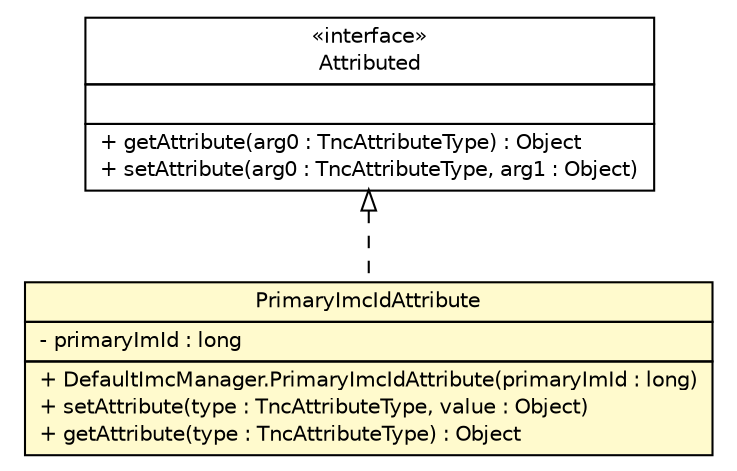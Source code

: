 #!/usr/local/bin/dot
#
# Class diagram 
# Generated by UMLGraph version R5_6 (http://www.umlgraph.org/)
#

digraph G {
	edge [fontname="Helvetica",fontsize=10,labelfontname="Helvetica",labelfontsize=10];
	node [fontname="Helvetica",fontsize=10,shape=plaintext];
	nodesep=0.25;
	ranksep=0.5;
	// de.hsbremen.tc.tnc.tnccs.im.manager.simple.DefaultImcManager.PrimaryImcIdAttribute
	c12898 [label=<<table title="de.hsbremen.tc.tnc.tnccs.im.manager.simple.DefaultImcManager.PrimaryImcIdAttribute" border="0" cellborder="1" cellspacing="0" cellpadding="2" port="p" bgcolor="lemonChiffon" href="./DefaultImcManager.PrimaryImcIdAttribute.html">
		<tr><td><table border="0" cellspacing="0" cellpadding="1">
<tr><td align="center" balign="center"> PrimaryImcIdAttribute </td></tr>
		</table></td></tr>
		<tr><td><table border="0" cellspacing="0" cellpadding="1">
<tr><td align="left" balign="left"> - primaryImId : long </td></tr>
		</table></td></tr>
		<tr><td><table border="0" cellspacing="0" cellpadding="1">
<tr><td align="left" balign="left"> + DefaultImcManager.PrimaryImcIdAttribute(primaryImId : long) </td></tr>
<tr><td align="left" balign="left"> + setAttribute(type : TncAttributeType, value : Object) </td></tr>
<tr><td align="left" balign="left"> + getAttribute(type : TncAttributeType) : Object </td></tr>
		</table></td></tr>
		</table>>, URL="./DefaultImcManager.PrimaryImcIdAttribute.html", fontname="Helvetica", fontcolor="black", fontsize=10.0];
	//de.hsbremen.tc.tnc.tnccs.im.manager.simple.DefaultImcManager.PrimaryImcIdAttribute implements de.hsbremen.tc.tnc.attribute.Attributed
	c13055:p -> c12898:p [dir=back,arrowtail=empty,style=dashed];
	// de.hsbremen.tc.tnc.attribute.Attributed
	c13055 [label=<<table title="de.hsbremen.tc.tnc.attribute.Attributed" border="0" cellborder="1" cellspacing="0" cellpadding="2" port="p" href="http://java.sun.com/j2se/1.4.2/docs/api/de/hsbremen/tc/tnc/attribute/Attributed.html">
		<tr><td><table border="0" cellspacing="0" cellpadding="1">
<tr><td align="center" balign="center"> &#171;interface&#187; </td></tr>
<tr><td align="center" balign="center"> Attributed </td></tr>
		</table></td></tr>
		<tr><td><table border="0" cellspacing="0" cellpadding="1">
<tr><td align="left" balign="left">  </td></tr>
		</table></td></tr>
		<tr><td><table border="0" cellspacing="0" cellpadding="1">
<tr><td align="left" balign="left"> + getAttribute(arg0 : TncAttributeType) : Object </td></tr>
<tr><td align="left" balign="left"> + setAttribute(arg0 : TncAttributeType, arg1 : Object) </td></tr>
		</table></td></tr>
		</table>>, URL="http://java.sun.com/j2se/1.4.2/docs/api/de/hsbremen/tc/tnc/attribute/Attributed.html", fontname="Helvetica", fontcolor="black", fontsize=10.0];
}

